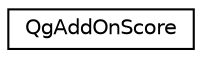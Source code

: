 digraph "Graphical Class Hierarchy"
{
 // LATEX_PDF_SIZE
  edge [fontname="Helvetica",fontsize="10",labelfontname="Helvetica",labelfontsize="10"];
  node [fontname="Helvetica",fontsize="10",shape=record];
  rankdir="LR";
  Node0 [label="QgAddOnScore",height=0.2,width=0.4,color="black", fillcolor="white", style="filled",URL="$classQgAddOnScore.html",tooltip=" "];
}
